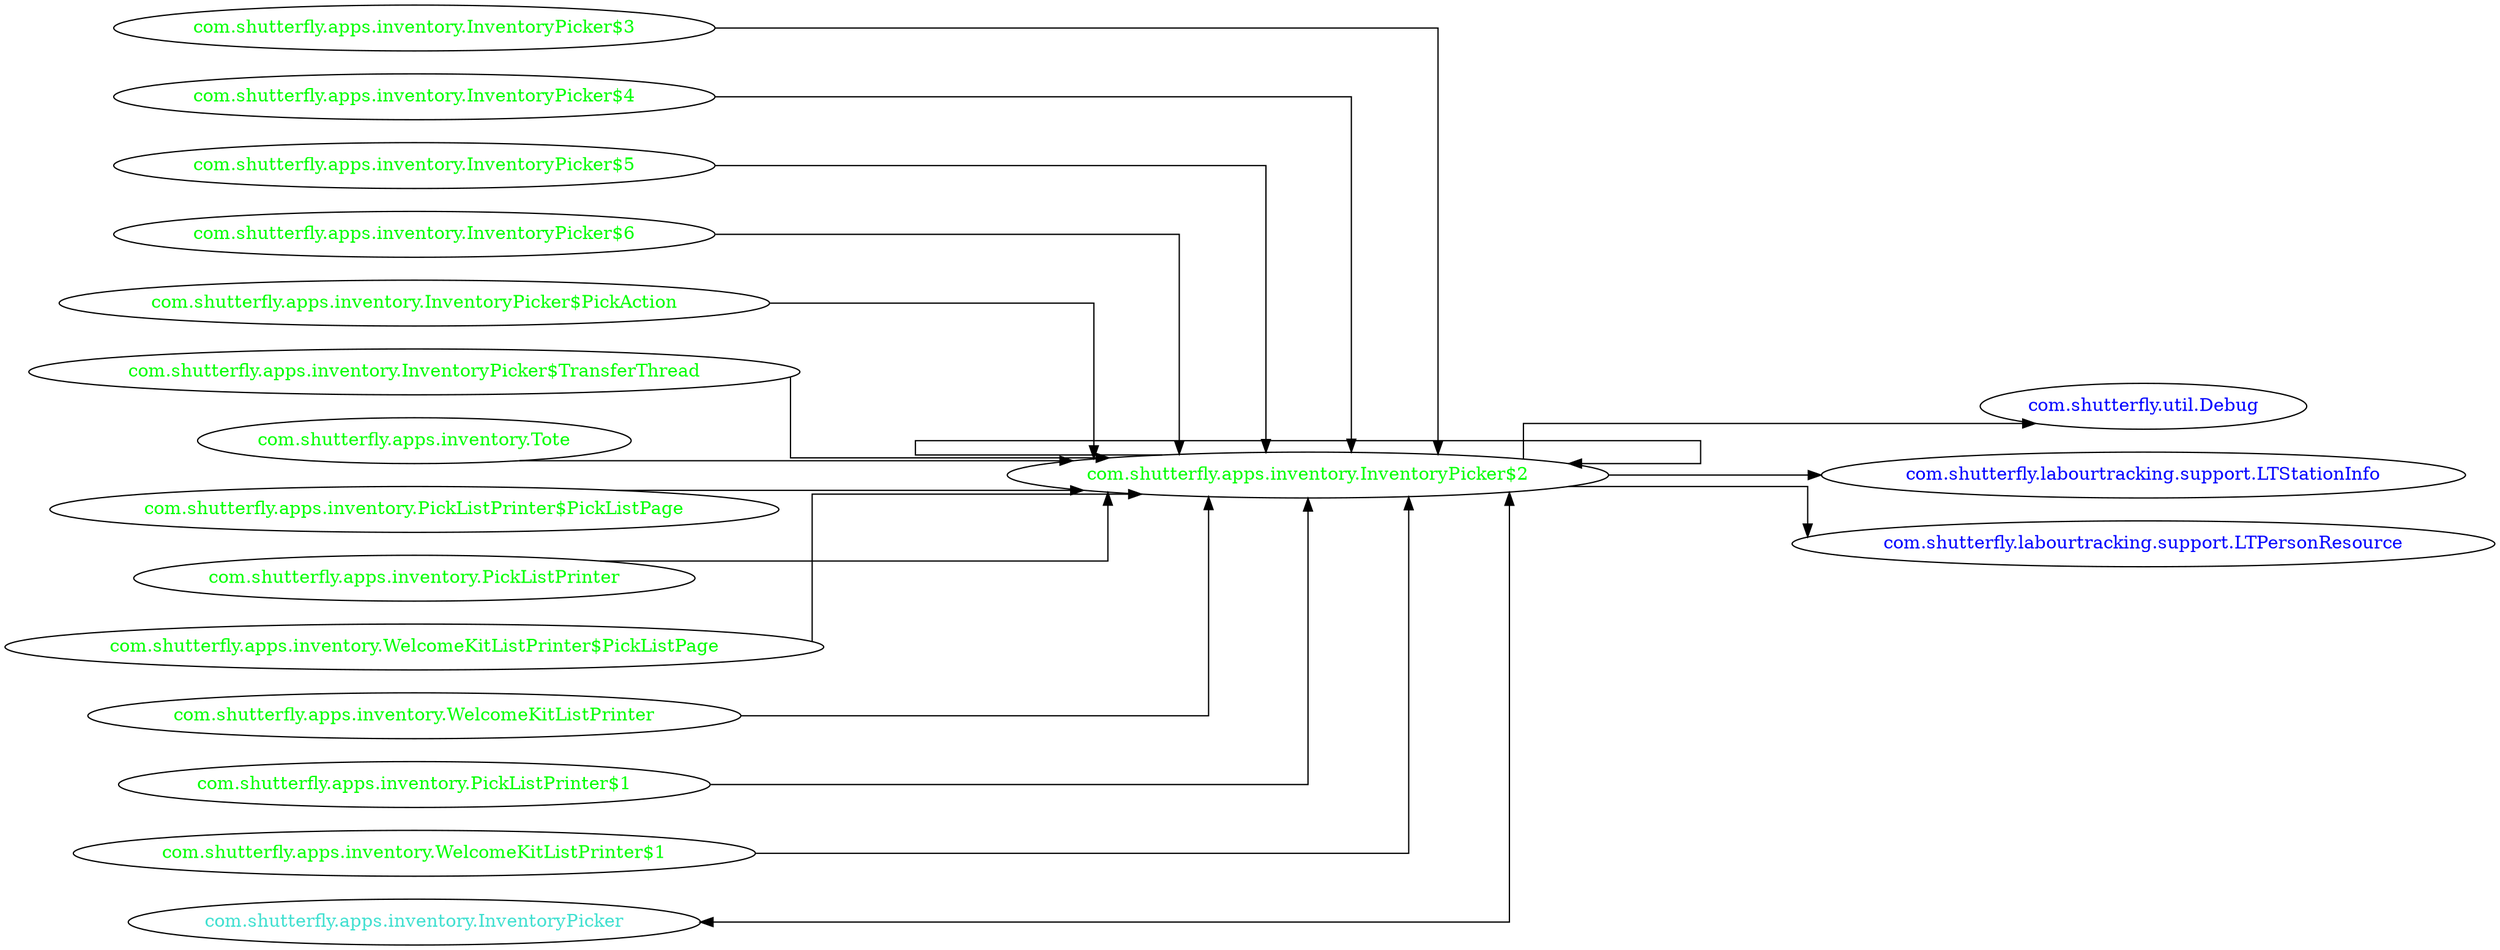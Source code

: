 digraph dependencyGraph {
 concentrate=true;
 ranksep="2.0";
 rankdir="LR"; 
 splines="ortho";
"com.shutterfly.apps.inventory.InventoryPicker$2" [fontcolor="red"];
"com.shutterfly.util.Debug" [ fontcolor="blue" ];
"com.shutterfly.apps.inventory.InventoryPicker$2"->"com.shutterfly.util.Debug";
"com.shutterfly.labourtracking.support.LTStationInfo" [ fontcolor="blue" ];
"com.shutterfly.apps.inventory.InventoryPicker$2"->"com.shutterfly.labourtracking.support.LTStationInfo";
"com.shutterfly.labourtracking.support.LTPersonResource" [ fontcolor="blue" ];
"com.shutterfly.apps.inventory.InventoryPicker$2"->"com.shutterfly.labourtracking.support.LTPersonResource";
"com.shutterfly.apps.inventory.InventoryPicker$2" [ fontcolor="green" ];
"com.shutterfly.apps.inventory.InventoryPicker$2"->"com.shutterfly.apps.inventory.InventoryPicker$2";
"com.shutterfly.apps.inventory.InventoryPicker$3" [ fontcolor="green" ];
"com.shutterfly.apps.inventory.InventoryPicker$3"->"com.shutterfly.apps.inventory.InventoryPicker$2";
"com.shutterfly.apps.inventory.InventoryPicker$4" [ fontcolor="green" ];
"com.shutterfly.apps.inventory.InventoryPicker$4"->"com.shutterfly.apps.inventory.InventoryPicker$2";
"com.shutterfly.apps.inventory.InventoryPicker$5" [ fontcolor="green" ];
"com.shutterfly.apps.inventory.InventoryPicker$5"->"com.shutterfly.apps.inventory.InventoryPicker$2";
"com.shutterfly.apps.inventory.InventoryPicker$6" [ fontcolor="green" ];
"com.shutterfly.apps.inventory.InventoryPicker$6"->"com.shutterfly.apps.inventory.InventoryPicker$2";
"com.shutterfly.apps.inventory.InventoryPicker$PickAction" [ fontcolor="green" ];
"com.shutterfly.apps.inventory.InventoryPicker$PickAction"->"com.shutterfly.apps.inventory.InventoryPicker$2";
"com.shutterfly.apps.inventory.InventoryPicker$TransferThread" [ fontcolor="green" ];
"com.shutterfly.apps.inventory.InventoryPicker$TransferThread"->"com.shutterfly.apps.inventory.InventoryPicker$2";
"com.shutterfly.apps.inventory.Tote" [ fontcolor="green" ];
"com.shutterfly.apps.inventory.Tote"->"com.shutterfly.apps.inventory.InventoryPicker$2";
"com.shutterfly.apps.inventory.PickListPrinter$PickListPage" [ fontcolor="green" ];
"com.shutterfly.apps.inventory.PickListPrinter$PickListPage"->"com.shutterfly.apps.inventory.InventoryPicker$2";
"com.shutterfly.apps.inventory.PickListPrinter" [ fontcolor="green" ];
"com.shutterfly.apps.inventory.PickListPrinter"->"com.shutterfly.apps.inventory.InventoryPicker$2";
"com.shutterfly.apps.inventory.WelcomeKitListPrinter$PickListPage" [ fontcolor="green" ];
"com.shutterfly.apps.inventory.WelcomeKitListPrinter$PickListPage"->"com.shutterfly.apps.inventory.InventoryPicker$2";
"com.shutterfly.apps.inventory.WelcomeKitListPrinter" [ fontcolor="green" ];
"com.shutterfly.apps.inventory.WelcomeKitListPrinter"->"com.shutterfly.apps.inventory.InventoryPicker$2";
"com.shutterfly.apps.inventory.PickListPrinter$1" [ fontcolor="green" ];
"com.shutterfly.apps.inventory.PickListPrinter$1"->"com.shutterfly.apps.inventory.InventoryPicker$2";
"com.shutterfly.apps.inventory.WelcomeKitListPrinter$1" [ fontcolor="green" ];
"com.shutterfly.apps.inventory.WelcomeKitListPrinter$1"->"com.shutterfly.apps.inventory.InventoryPicker$2";
"com.shutterfly.apps.inventory.InventoryPicker" [ fontcolor="turquoise" ];
"com.shutterfly.apps.inventory.InventoryPicker"->"com.shutterfly.apps.inventory.InventoryPicker$2" [dir=both];
}